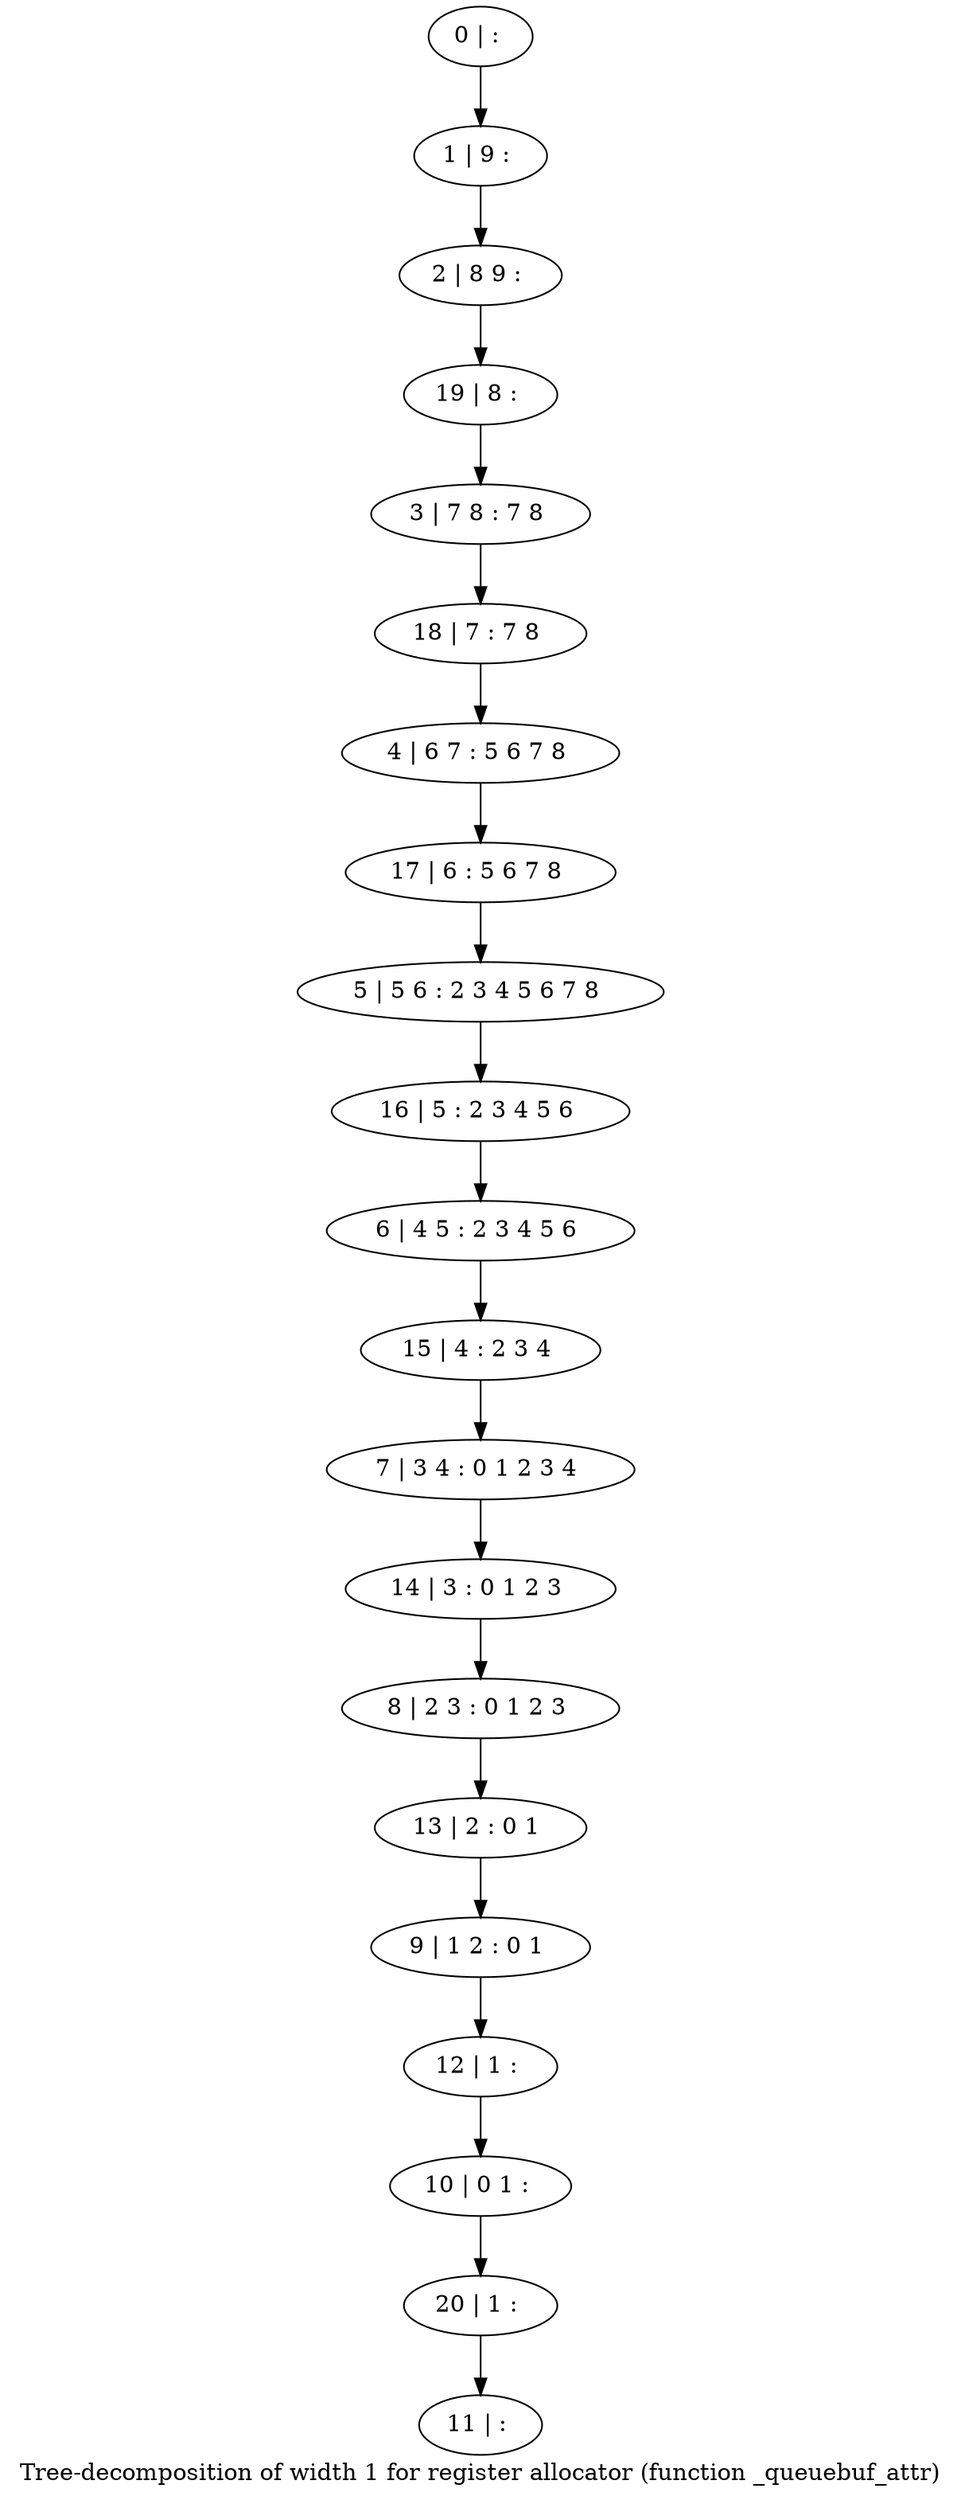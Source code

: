 digraph G {
graph [label="Tree-decomposition of width 1 for register allocator (function _queuebuf_attr)"]
0[label="0 | : "];
1[label="1 | 9 : "];
2[label="2 | 8 9 : "];
3[label="3 | 7 8 : 7 8 "];
4[label="4 | 6 7 : 5 6 7 8 "];
5[label="5 | 5 6 : 2 3 4 5 6 7 8 "];
6[label="6 | 4 5 : 2 3 4 5 6 "];
7[label="7 | 3 4 : 0 1 2 3 4 "];
8[label="8 | 2 3 : 0 1 2 3 "];
9[label="9 | 1 2 : 0 1 "];
10[label="10 | 0 1 : "];
11[label="11 | : "];
12[label="12 | 1 : "];
13[label="13 | 2 : 0 1 "];
14[label="14 | 3 : 0 1 2 3 "];
15[label="15 | 4 : 2 3 4 "];
16[label="16 | 5 : 2 3 4 5 6 "];
17[label="17 | 6 : 5 6 7 8 "];
18[label="18 | 7 : 7 8 "];
19[label="19 | 8 : "];
20[label="20 | 1 : "];
0->1 ;
1->2 ;
12->10 ;
9->12 ;
13->9 ;
8->13 ;
14->8 ;
7->14 ;
15->7 ;
6->15 ;
16->6 ;
5->16 ;
17->5 ;
4->17 ;
18->4 ;
3->18 ;
19->3 ;
2->19 ;
20->11 ;
10->20 ;
}
